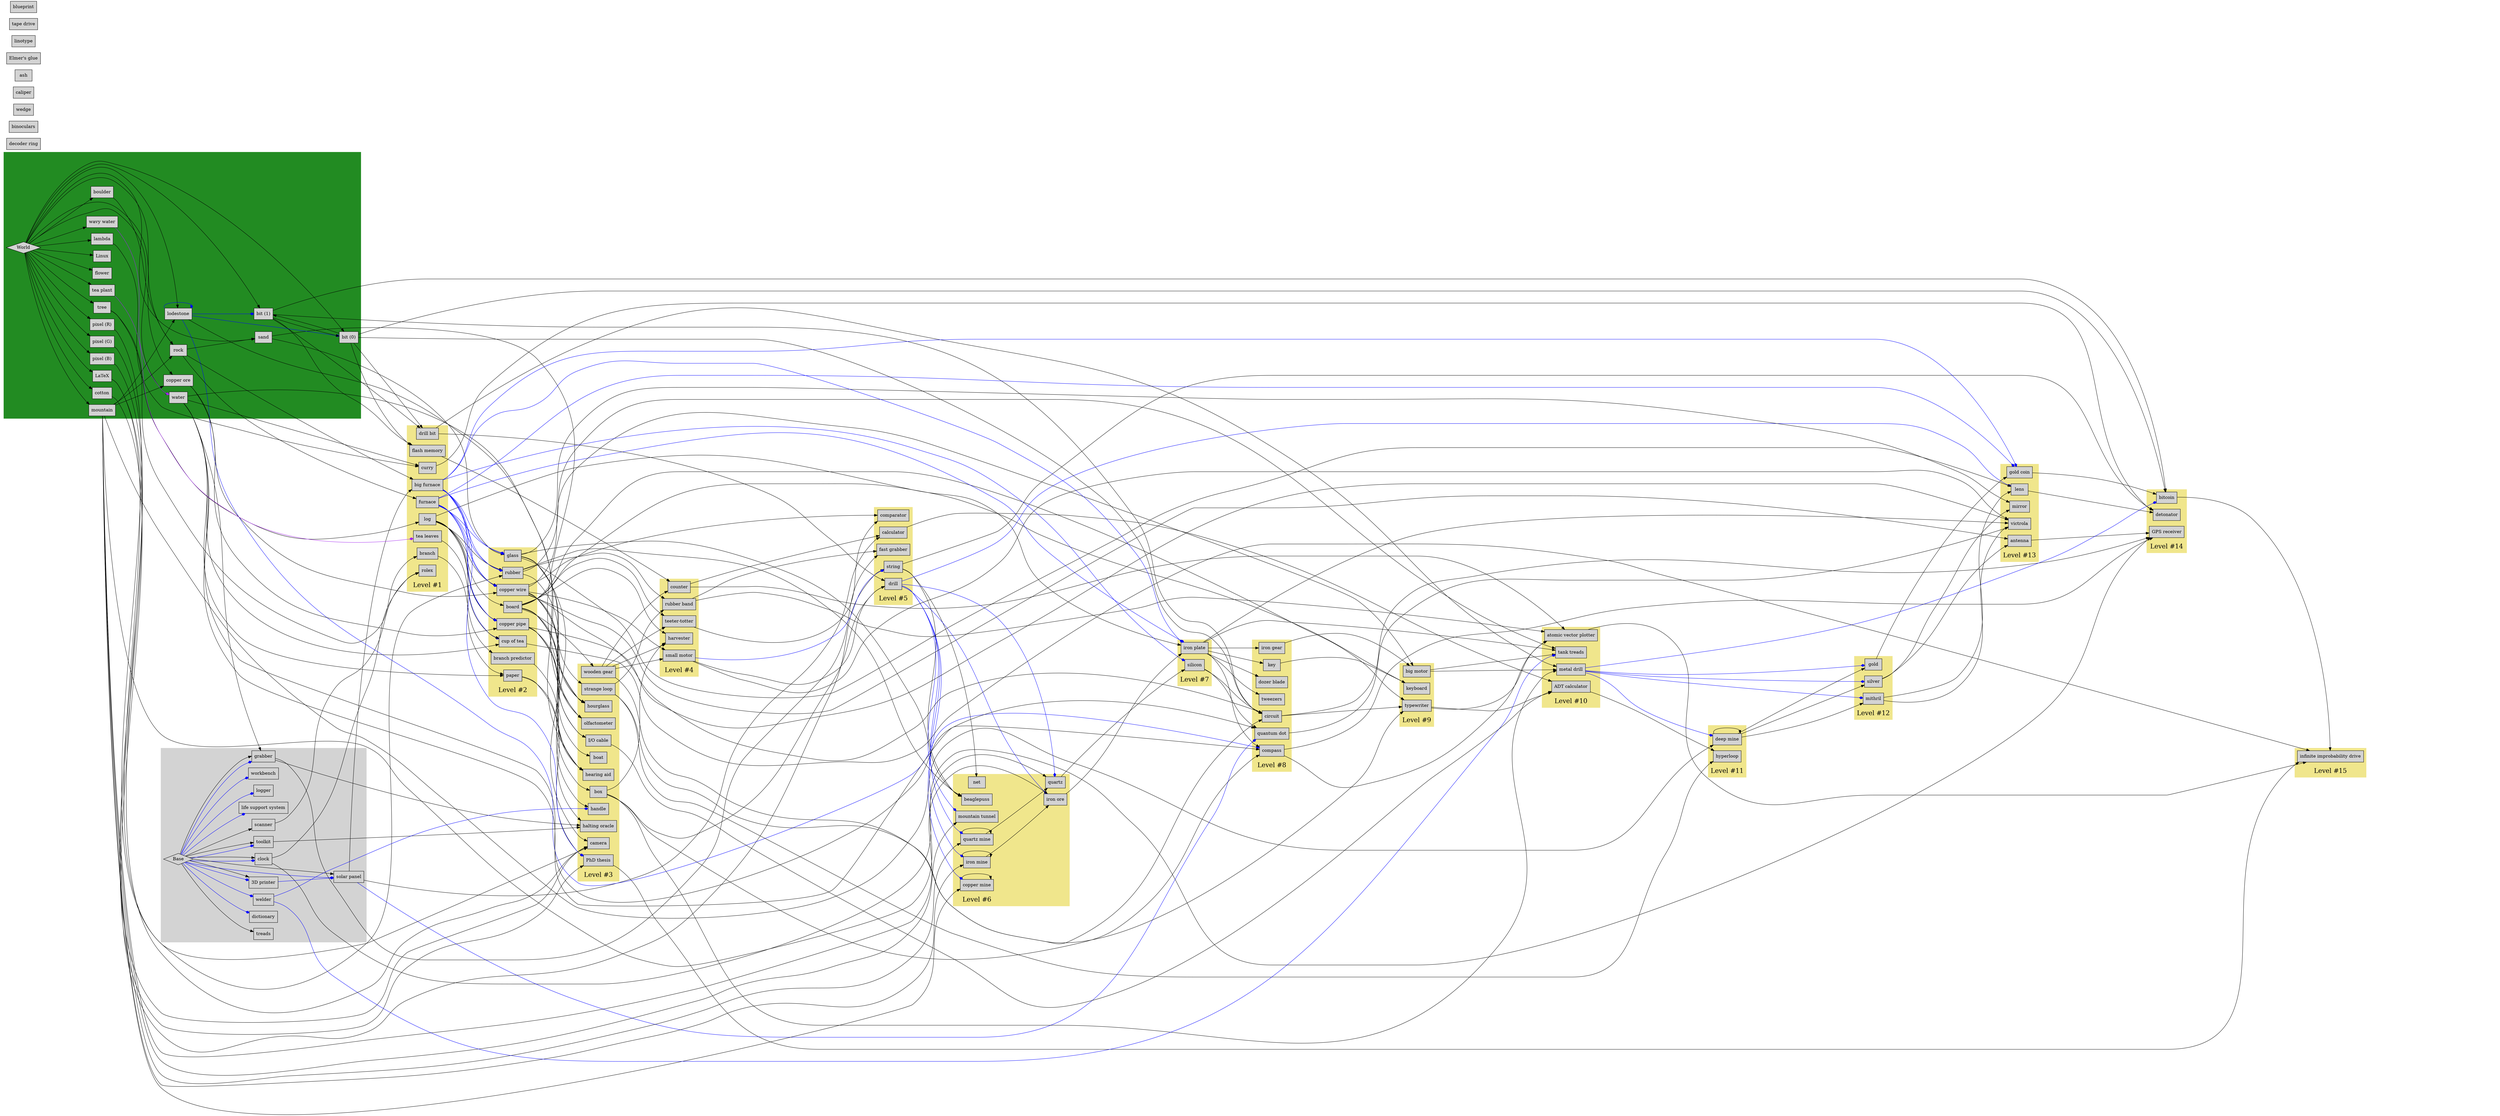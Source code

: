 digraph G {
rankdir="LR";
ranksep="2";
n0[style="filled",label="World",shape="diamond"];
n1[style="filled",label="Base",shape="diamond"];
n2[style="filled",label="halting oracle",shape="box"];
n3[style="filled",label="key",shape="box"];
n4[style="filled",label="decoder ring",shape="box"];
n5[style="filled",label="rubber",shape="box"];
n6[style="filled",label="flower",shape="box"];
n7[style="filled",label="binoculars",shape="box"];
n8[style="filled",label="PhD thesis",shape="box"];
n9[style="filled",label="wedge",shape="box"];
n10[style="filled",label="LaTeX",shape="box"];
n11[style="filled",label="antenna",shape="box"];
n12[style="filled",label="dozer blade",shape="box"];
n13[style="filled",label="life support system",shape="box"];
n14[style="filled",label="circuit",shape="box"];
n15[style="filled",label="string",shape="box"];
n16[style="filled",label="board",shape="box"];
n17[style="filled",label="clock",shape="box"];
n18[style="filled",label="bitcoin",shape="box"];
n19[style="filled",label="metal drill",shape="box"];
n20[style="filled",label="caliper",shape="box"];
n21[style="filled",label="pixel (B)",shape="box"];
n22[style="filled",label="harvester",shape="box"];
n23[style="filled",label="handle",shape="box"];
n24[style="filled",label="tweezers",shape="box"];
n25[style="filled",label="boat",shape="box"];
n26[style="filled",label="teeter-totter",shape="box"];
n27[style="filled",label="branch",shape="box"];
n28[style="filled",label="paper",shape="box"];
n29[style="filled",label="solar panel",shape="box"];
n30[style="filled",label="box",shape="box"];
n31[style="filled",label="lens",shape="box"];
n32[style="filled",label="detonator",shape="box"];
n33[style="filled",label="counter",shape="box"];
n34[style="filled",label="quartz",shape="box"];
n35[style="filled",label="net",shape="box"];
n36[style="filled",label="keyboard",shape="box"];
n37[style="filled",label="big motor",shape="box"];
n38[style="filled",label="copper mine",shape="box"];
n39[style="filled",label="cotton",shape="box"];
n40[style="filled",label="ash",shape="box"];
n41[style="filled",label="silicon",shape="box"];
n42[style="filled",label="scanner",shape="box"];
n43[style="filled",label="sand",shape="box"];
n44[style="filled",label="flash memory",shape="box"];
n45[style="filled",label="quartz mine",shape="box"];
n46[style="filled",label="hearing aid",shape="box"];
n47[style="filled",label="grabber",shape="box"];
n48[style="filled",label="drill",shape="box"];
n49[style="filled",label="rolex",shape="box"];
n50[style="filled",label="glass",shape="box"];
n51[style="filled",label="olfactometer",shape="box"];
n52[style="filled",label="lodestone",shape="box"];
n53[style="filled",label="strange loop",shape="box"];
n54[style="filled",label="Elmer's glue",shape="box"];
n55[style="filled",label="rubber band",shape="box"];
n56[style="filled",label="compass",shape="box"];
n57[style="filled",label="cup of tea",shape="box"];
n58[style="filled",label="bit (1)",shape="box"];
n59[style="filled",label="rock",shape="box"];
n60[style="filled",label="iron plate",shape="box"];
n61[style="filled",label="wavy water",shape="box"];
n62[style="filled",label="furnace",shape="box"];
n63[style="filled",label="copper pipe",shape="box"];
n64[style="filled",label="atomic vector plotter",shape="box"];
n65[style="filled",label="GPS receiver",shape="box"];
n66[style="filled",label="drill bit",shape="box"];
n67[style="filled",label="logger",shape="box"];
n68[style="filled",label="fast grabber",shape="box"];
n69[style="filled",label="workbench",shape="box"];
n70[style="filled",label="toolkit",shape="box"];
n71[style="filled",label="small motor",shape="box"];
n72[style="filled",label="victrola",shape="box"];
n73[style="filled",label="pixel (R)",shape="box"];
n74[style="filled",label="copper wire",shape="box"];
n75[style="filled",label="wooden gear",shape="box"];
n76[style="filled",label="log",shape="box"];
n77[style="filled",label="branch predictor",shape="box"];
n78[style="filled",label="infinite improbability drive",shape="box"];
n79[style="filled",label="beaglepuss",shape="box"];
n80[style="filled",label="ADT calculator",shape="box"];
n81[style="filled",label="Linux",shape="box"];
n82[style="filled",label="silver",shape="box"];
n83[style="filled",label="mountain",shape="box"];
n84[style="filled",label="tree",shape="box"];
n85[style="filled",label="iron gear",shape="box"];
n86[style="filled",label="mirror",shape="box"];
n87[style="filled",label="lambda",shape="box"];
n88[style="filled",label="mountain tunnel",shape="box"];
n89[style="filled",label="typewriter",shape="box"];
n90[style="filled",label="comparator",shape="box"];
n91[style="filled",label="bit (0)",shape="box"];
n92[style="filled",label="welder",shape="box"];
n93[style="filled",label="hourglass",shape="box"];
n94[style="filled",label="hyperloop",shape="box"];
n95[style="filled",label="linotype",shape="box"];
n96[style="filled",label="tea leaves",shape="box"];
n97[style="filled",label="gold",shape="box"];
n98[style="filled",label="iron ore",shape="box"];
n99[style="filled",label="treads",shape="box"];
n100[style="filled",label="dictionary",shape="box"];
n101[style="filled",label="tape drive",shape="box"];
n102[style="filled",label="tank treads",shape="box"];
n103[style="filled",label="blueprint",shape="box"];
n104[style="filled",label="boulder",shape="box"];
n105[style="filled",label="copper ore",shape="box"];
n106[style="filled",label="quantum dot",shape="box"];
n107[style="filled",label="iron mine",shape="box"];
n108[style="filled",label="deep mine",shape="box"];
n109[style="filled",label="calculator",shape="box"];
n110[style="filled",label="I/O cable",shape="box"];
n111[style="filled",label="3D printer",shape="box"];
n112[style="filled",label="mithril",shape="box"];
n113[style="filled",label="water",shape="box"];
n114[style="filled",label="camera",shape="box"];
n115[style="filled",label="gold coin",shape="box"];
n116[style="filled",label="big furnace",shape="box"];
n117[style="filled",label="tea plant",shape="box"];
n118[style="filled",label="curry",shape="box"];
n119[style="filled",label="pixel (G)",shape="box"];
subgraph cluster_120 {
style="filled";
color="lightgrey";
n1 -> n13[arrowhead="diamond",color="blue"];
n1 -> n17[arrowhead="diamond",color="blue"];
n1 -> n29[arrowhead="diamond",color="blue"];
n1 -> n47[arrowhead="diamond",color="blue"];
n1 -> n67[arrowhead="diamond",color="blue"];
n1 -> n69[arrowhead="diamond",color="blue"];
n1 -> n70[arrowhead="diamond",color="blue"];
n1 -> n92[arrowhead="diamond",color="blue"];
n1 -> n100[arrowhead="diamond",color="blue"];
n1 -> n111[arrowhead="diamond",color="blue"];
n1 -> n17;
n1 -> n29;
n1 -> n42;
n1 -> n47;
n1 -> n70;
n1 -> n99;
n1 -> n111;

}
subgraph cluster_121 {
style="filled";
color="forestgreen";
n0 -> n6;
n0 -> n10;
n0 -> n21;
n0 -> n39;
n0 -> n43;
n0 -> n52;
n0 -> n58;
n0 -> n59;
n0 -> n61;
n0 -> n73;
n0 -> n81;
n0 -> n83;
n0 -> n84;
n0 -> n87;
n0 -> n91;
n0 -> n104;
n0 -> n105;
n0 -> n113;
n0 -> n117;
n0 -> n119;

}
n122[style="invis"];
n123[style="invis"];
n122 -> n6[style="invis"];
n122 -> n10[style="invis"];
n122 -> n21[style="invis"];
n122 -> n39[style="invis"];
n122 -> n43[style="invis"];
n122 -> n52[style="invis"];
n122 -> n58[style="invis"];
n122 -> n59[style="invis"];
n122 -> n61[style="invis"];
n122 -> n73[style="invis"];
n122 -> n81[style="invis"];
n122 -> n83[style="invis"];
n122 -> n84[style="invis"];
n122 -> n87[style="invis"];
n122 -> n91[style="invis"];
n122 -> n104[style="invis"];
n122 -> n105[style="invis"];
n122 -> n113[style="invis"];
n122 -> n117[style="invis"];
n122 -> n119[style="invis"];
n6 -> n123[style="invis"];
n10 -> n123[style="invis"];
n21 -> n123[style="invis"];
n39 -> n123[style="invis"];
n43 -> n123[style="invis"];
n52 -> n123[style="invis"];
n58 -> n123[style="invis"];
n59 -> n123[style="invis"];
n61 -> n123[style="invis"];
n73 -> n123[style="invis"];
n81 -> n123[style="invis"];
n83 -> n123[style="invis"];
n84 -> n123[style="invis"];
n87 -> n123[style="invis"];
n91 -> n123[style="invis"];
n104 -> n123[style="invis"];
n105 -> n123[style="invis"];
n113 -> n123[style="invis"];
n117 -> n123[style="invis"];
n119 -> n123[style="invis"];
subgraph cluster_124 {
style="filled";
color="khaki";
n125[style="invis"];
n126[style="invis"];
n125 -> n27[style="invis"];
n125 -> n44[style="invis"];
n125 -> n49[style="invis"];
n125 -> n62[style="invis"];
n125 -> n66[style="invis"];
n125 -> n76[style="invis"];
n125 -> n96[style="invis"];
n125 -> n116[style="invis"];
n125 -> n118[style="invis"];
n27 -> n126[style="invis"];
n44 -> n126[style="invis"];
n49 -> n126[style="invis"];
n62 -> n126[style="invis"];
n66 -> n126[style="invis"];
n76 -> n126[style="invis"];
n96 -> n126[style="invis"];
n116 -> n126[style="invis"];
n118 -> n126[style="invis"];
rank="sink";
n127[shape="plain",label="Bottom Label",fontsize="20pt",label="Level #1"];

}
subgraph cluster_128 {
style="filled";
color="khaki";
n129[style="invis"];
n130[style="invis"];
n129 -> n5[style="invis"];
n129 -> n16[style="invis"];
n129 -> n28[style="invis"];
n129 -> n50[style="invis"];
n129 -> n57[style="invis"];
n129 -> n63[style="invis"];
n129 -> n74[style="invis"];
n129 -> n77[style="invis"];
n5 -> n130[style="invis"];
n16 -> n130[style="invis"];
n28 -> n130[style="invis"];
n50 -> n130[style="invis"];
n57 -> n130[style="invis"];
n63 -> n130[style="invis"];
n74 -> n130[style="invis"];
n77 -> n130[style="invis"];
rank="sink";
n131[shape="plain",label="Bottom Label",fontsize="20pt",label="Level #2"];

}
subgraph cluster_132 {
style="filled";
color="khaki";
n133[style="invis"];
n134[style="invis"];
n133 -> n2[style="invis"];
n133 -> n8[style="invis"];
n133 -> n23[style="invis"];
n133 -> n25[style="invis"];
n133 -> n30[style="invis"];
n133 -> n46[style="invis"];
n133 -> n51[style="invis"];
n133 -> n53[style="invis"];
n133 -> n75[style="invis"];
n133 -> n93[style="invis"];
n133 -> n110[style="invis"];
n133 -> n114[style="invis"];
n2 -> n134[style="invis"];
n8 -> n134[style="invis"];
n23 -> n134[style="invis"];
n25 -> n134[style="invis"];
n30 -> n134[style="invis"];
n46 -> n134[style="invis"];
n51 -> n134[style="invis"];
n53 -> n134[style="invis"];
n75 -> n134[style="invis"];
n93 -> n134[style="invis"];
n110 -> n134[style="invis"];
n114 -> n134[style="invis"];
rank="sink";
n135[shape="plain",label="Bottom Label",fontsize="20pt",label="Level #3"];

}
subgraph cluster_136 {
style="filled";
color="khaki";
n137[style="invis"];
n138[style="invis"];
n137 -> n22[style="invis"];
n137 -> n26[style="invis"];
n137 -> n33[style="invis"];
n137 -> n55[style="invis"];
n137 -> n71[style="invis"];
n22 -> n138[style="invis"];
n26 -> n138[style="invis"];
n33 -> n138[style="invis"];
n55 -> n138[style="invis"];
n71 -> n138[style="invis"];
rank="sink";
n139[shape="plain",label="Bottom Label",fontsize="20pt",label="Level #4"];

}
subgraph cluster_140 {
style="filled";
color="khaki";
n141[style="invis"];
n142[style="invis"];
n141 -> n15[style="invis"];
n141 -> n48[style="invis"];
n141 -> n68[style="invis"];
n141 -> n90[style="invis"];
n141 -> n109[style="invis"];
n15 -> n142[style="invis"];
n48 -> n142[style="invis"];
n68 -> n142[style="invis"];
n90 -> n142[style="invis"];
n109 -> n142[style="invis"];
rank="sink";
n143[shape="plain",label="Bottom Label",fontsize="20pt",label="Level #5"];

}
subgraph cluster_144 {
style="filled";
color="khaki";
n145[style="invis"];
n146[style="invis"];
n145 -> n34[style="invis"];
n145 -> n35[style="invis"];
n145 -> n38[style="invis"];
n145 -> n45[style="invis"];
n145 -> n79[style="invis"];
n145 -> n88[style="invis"];
n145 -> n98[style="invis"];
n145 -> n107[style="invis"];
n34 -> n146[style="invis"];
n35 -> n146[style="invis"];
n38 -> n146[style="invis"];
n45 -> n146[style="invis"];
n79 -> n146[style="invis"];
n88 -> n146[style="invis"];
n98 -> n146[style="invis"];
n107 -> n146[style="invis"];
rank="sink";
n147[shape="plain",label="Bottom Label",fontsize="20pt",label="Level #6"];

}
subgraph cluster_148 {
style="filled";
color="khaki";
n149[style="invis"];
n150[style="invis"];
n149 -> n41[style="invis"];
n149 -> n60[style="invis"];
n41 -> n150[style="invis"];
n60 -> n150[style="invis"];
rank="sink";
n151[shape="plain",label="Bottom Label",fontsize="20pt",label="Level #7"];

}
subgraph cluster_152 {
style="filled";
color="khaki";
n153[style="invis"];
n154[style="invis"];
n153 -> n3[style="invis"];
n153 -> n12[style="invis"];
n153 -> n14[style="invis"];
n153 -> n24[style="invis"];
n153 -> n56[style="invis"];
n153 -> n85[style="invis"];
n153 -> n106[style="invis"];
n3 -> n154[style="invis"];
n12 -> n154[style="invis"];
n14 -> n154[style="invis"];
n24 -> n154[style="invis"];
n56 -> n154[style="invis"];
n85 -> n154[style="invis"];
n106 -> n154[style="invis"];
rank="sink";
n155[shape="plain",label="Bottom Label",fontsize="20pt",label="Level #8"];

}
subgraph cluster_156 {
style="filled";
color="khaki";
n157[style="invis"];
n158[style="invis"];
n157 -> n36[style="invis"];
n157 -> n37[style="invis"];
n157 -> n89[style="invis"];
n36 -> n158[style="invis"];
n37 -> n158[style="invis"];
n89 -> n158[style="invis"];
rank="sink";
n159[shape="plain",label="Bottom Label",fontsize="20pt",label="Level #9"];

}
subgraph cluster_160 {
style="filled";
color="khaki";
n161[style="invis"];
n162[style="invis"];
n161 -> n19[style="invis"];
n161 -> n64[style="invis"];
n161 -> n80[style="invis"];
n161 -> n102[style="invis"];
n19 -> n162[style="invis"];
n64 -> n162[style="invis"];
n80 -> n162[style="invis"];
n102 -> n162[style="invis"];
rank="sink";
n163[shape="plain",label="Bottom Label",fontsize="20pt",label="Level #10"];

}
subgraph cluster_164 {
style="filled";
color="khaki";
n165[style="invis"];
n166[style="invis"];
n165 -> n94[style="invis"];
n165 -> n108[style="invis"];
n94 -> n166[style="invis"];
n108 -> n166[style="invis"];
rank="sink";
n167[shape="plain",label="Bottom Label",fontsize="20pt",label="Level #11"];

}
subgraph cluster_168 {
style="filled";
color="khaki";
n169[style="invis"];
n170[style="invis"];
n169 -> n82[style="invis"];
n169 -> n97[style="invis"];
n169 -> n112[style="invis"];
n82 -> n170[style="invis"];
n97 -> n170[style="invis"];
n112 -> n170[style="invis"];
rank="sink";
n171[shape="plain",label="Bottom Label",fontsize="20pt",label="Level #12"];

}
subgraph cluster_172 {
style="filled";
color="khaki";
n173[style="invis"];
n174[style="invis"];
n173 -> n11[style="invis"];
n173 -> n31[style="invis"];
n173 -> n72[style="invis"];
n173 -> n86[style="invis"];
n173 -> n115[style="invis"];
n11 -> n174[style="invis"];
n31 -> n174[style="invis"];
n72 -> n174[style="invis"];
n86 -> n174[style="invis"];
n115 -> n174[style="invis"];
rank="sink";
n175[shape="plain",label="Bottom Label",fontsize="20pt",label="Level #13"];

}
subgraph cluster_176 {
style="filled";
color="khaki";
n177[style="invis"];
n178[style="invis"];
n177 -> n18[style="invis"];
n177 -> n32[style="invis"];
n177 -> n65[style="invis"];
n18 -> n178[style="invis"];
n32 -> n178[style="invis"];
n65 -> n178[style="invis"];
rank="sink";
n179[shape="plain",label="Bottom Label",fontsize="20pt",label="Level #14"];

}
subgraph cluster_180 {
style="filled";
color="khaki";
n181[style="invis"];
n182[style="invis"];
n181 -> n78[style="invis"];
n78 -> n182[style="invis"];
rank="sink";
n183[shape="plain",label="Bottom Label",fontsize="20pt",label="Level #15"];

}
n184[style="invis"];
n185[style="invis"];
n186[style="invis"];
n187[style="invis"];
n188[style="invis"];
n189[style="invis"];
n190[style="invis"];
n191[style="invis"];
n192[style="invis"];
n193[style="invis"];
n194[style="invis"];
n195[style="invis"];
n196[style="invis"];
n197[style="invis"];
n198[style="invis"];
n199[style="invis"];
n200[style="invis"];
n201[style="invis"];
n202[style="invis"];
n203[style="invis"];
n204[style="invis"];
n205[style="invis"];
n206[style="invis"];
n207[style="invis"];
n208[style="invis"];
n209[style="invis"];
n210[style="invis"];
n211[style="invis"];
n212[style="invis"];
n213[style="invis"];
n214[style="invis"];
n215[style="invis"];
n184 -> n200[style="invis"];
n185 -> n201[style="invis"];
n186 -> n202[style="invis"];
n187 -> n203[style="invis"];
n188 -> n204[style="invis"];
n189 -> n205[style="invis"];
n190 -> n206[style="invis"];
n191 -> n207[style="invis"];
n192 -> n208[style="invis"];
n193 -> n209[style="invis"];
n194 -> n210[style="invis"];
n195 -> n211[style="invis"];
n196 -> n212[style="invis"];
n197 -> n213[style="invis"];
n198 -> n214[style="invis"];
n199 -> n215[style="invis"];
n200 -> n185[style="invis"];
n201 -> n186[style="invis"];
n202 -> n187[style="invis"];
n203 -> n188[style="invis"];
n204 -> n189[style="invis"];
n205 -> n190[style="invis"];
n206 -> n191[style="invis"];
n207 -> n192[style="invis"];
n208 -> n193[style="invis"];
n209 -> n194[style="invis"];
n210 -> n195[style="invis"];
n211 -> n196[style="invis"];
n212 -> n197[style="invis"];
n213 -> n198[style="invis"];
n214 -> n199[style="invis"];
{
rank="same";
n122;
n200;

}
{
rank="same";
n123;
n184;

}
{
rank="same";
n125;
n201;

}
{
rank="same";
n126;
n185;

}
{
rank="same";
n129;
n202;

}
{
rank="same";
n130;
n186;

}
{
rank="same";
n133;
n203;

}
{
rank="same";
n134;
n187;

}
{
rank="same";
n137;
n204;

}
{
rank="same";
n138;
n188;

}
{
rank="same";
n141;
n205;

}
{
rank="same";
n142;
n189;

}
{
rank="same";
n145;
n206;

}
{
rank="same";
n146;
n190;

}
{
rank="same";
n149;
n207;

}
{
rank="same";
n150;
n191;

}
{
rank="same";
n153;
n208;

}
{
rank="same";
n154;
n192;

}
{
rank="same";
n157;
n209;

}
{
rank="same";
n158;
n193;

}
{
rank="same";
n161;
n210;

}
{
rank="same";
n162;
n194;

}
{
rank="same";
n165;
n211;

}
{
rank="same";
n166;
n195;

}
{
rank="same";
n169;
n212;

}
{
rank="same";
n170;
n196;

}
{
rank="same";
n173;
n213;

}
{
rank="same";
n174;
n197;

}
{
rank="same";
n177;
n214;

}
{
rank="same";
n178;
n198;

}
{
rank="same";
n181;
n215;

}
{
rank="same";
n182;
n199;

}
n84 -> n27;
n84 -> n76;
n76 -> n16;
n76 -> n28;
n113 -> n28;
n28 -> n8;
n10 -> n8;
n27 -> n77;
n16 -> n30;
n16 -> n25;
n16 -> n75;
n16 -> n26;
n75 -> n26;
n26 -> n90;
n74 -> n90;
n16 -> n22;
n75 -> n22;
n30 -> n22;
n14 -> n89;
n16 -> n89;
n75 -> n89;
n91 -> n66;
n58 -> n66;
n91 -> n58;
n58 -> n91;
n91 -> n44;
n58 -> n44;
n44 -> n33;
n75 -> n33;
n104 -> n59;
n59 -> n43;
n83 -> n59;
n83 -> n88;
n83 -> n52;
n83 -> n98;
n59 -> n62;
n59 -> n116;
n29 -> n116;
n83 -> n38;
n83 -> n105;
n83 -> n107;
n83 -> n45;
n83 -> n34;
n38 -> n38;
n107 -> n98;
n107 -> n107;
n45 -> n34;
n45 -> n45;
n105 -> n74;
n76 -> n74;
n105 -> n63;
n76 -> n63;
n98 -> n60;
n76 -> n60;
n60 -> n12;
n60 -> n85;
n60 -> n56;
n113 -> n56;
n30 -> n56;
n75 -> n71;
n74 -> n71;
n85 -> n37;
n74 -> n37;
n30 -> n48;
n66 -> n48;
n71 -> n48;
n30 -> n19;
n66 -> n19;
n37 -> n19;
n37 -> n102;
n60 -> n102;
n5 -> n102;
n113 -> n47;
n47 -> n68;
n55 -> n68;
n63 -> n23;
n97 -> n115;
n115 -> n18;
n58 -> n18;
n91 -> n18;
n82 -> n11;
n74 -> n11;
n11 -> n65;
n17 -> n65;
n14 -> n65;
n56 -> n65;
n60 -> n24;
n74 -> n53;
n63 -> n46;
n74 -> n46;
n28 -> n46;
n52 -> n46;
n34 -> n41;
n17 -> n49;
n42 -> n49;
n41 -> n14;
n53 -> n14;
n74 -> n14;
n91 -> n14;
n58 -> n14;
n83 -> n108;
n108 -> n108;
n108 -> n82;
n108 -> n97;
n108 -> n112;
n50 -> n114;
n73 -> n114;
n119 -> n114;
n21 -> n114;
n43 -> n50;
n113 -> n51;
n63 -> n51;
n50 -> n51;
n16 -> n93;
n50 -> n93;
n43 -> n93;
n50 -> n31;
n112 -> n31;
n33 -> n109;
n29 -> n109;
n109 -> n80;
n89 -> n80;
n110 -> n80;
n80 -> n94;
n53 -> n94;
n50 -> n86;
n82 -> n86;
n87 -> n118;
n113 -> n118;
n10 -> n5;
n76 -> n5;
n74 -> n110;
n5 -> n110;
n5 -> n55;
n53 -> n55;
n5 -> n79;
n50 -> n79;
n15 -> n79;
n39 -> n15;
n15 -> n35;
n31 -> n32;
n15 -> n32;
n118 -> n32;
n113 -> n106;
n41 -> n106;
n71 -> n72;
n63 -> n72;
n112 -> n72;
n106 -> n72;
n60 -> n72;
n60 -> n3;
n16 -> n36;
n3 -> n36;
n77 -> n2;
n47 -> n2;
n70 -> n2;
n96 -> n57;
n113 -> n57;
n55 -> n64;
n89 -> n64;
n56 -> n64;
n33 -> n64;
n57 -> n78;
n18 -> n78;
n8 -> n78;
n64 -> n78;
n116 -> n8[arrowhead="diamond",color="blue"];
n52 -> n58[arrowhead="diamond",color="blue"];
n52 -> n91[arrowhead="diamond",color="blue"];
n48 -> n88[arrowhead="diamond",color="blue"];
n48 -> n98[arrowhead="diamond",color="blue"];
n48 -> n38[arrowhead="diamond",color="blue"];
n48 -> n107[arrowhead="diamond",color="blue"];
n48 -> n45[arrowhead="diamond",color="blue"];
n48 -> n34[arrowhead="diamond",color="blue"];
n62 -> n74[arrowhead="diamond",color="blue"];
n62 -> n63[arrowhead="diamond",color="blue"];
n62 -> n60[arrowhead="diamond",color="blue"];
n116 -> n74[arrowhead="diamond",color="blue"];
n116 -> n63[arrowhead="diamond",color="blue"];
n116 -> n60[arrowhead="diamond",color="blue"];
n52 -> n52[arrowhead="diamond",color="blue"];
n52 -> n56[arrowhead="diamond",color="blue"];
n92 -> n102[arrowhead="diamond",color="blue"];
n92 -> n23[arrowhead="diamond",color="blue"];
n62 -> n115[arrowhead="diamond",color="blue"];
n116 -> n115[arrowhead="diamond",color="blue"];
n19 -> n18[arrowhead="diamond",color="blue"];
n116 -> n41[arrowhead="diamond",color="blue"];
n19 -> n108[arrowhead="diamond",color="blue"];
n19 -> n82[arrowhead="diamond",color="blue"];
n19 -> n97[arrowhead="diamond",color="blue"];
n19 -> n112[arrowhead="diamond",color="blue"];
n62 -> n50[arrowhead="diamond",color="blue"];
n116 -> n50[arrowhead="diamond",color="blue"];
n48 -> n31[arrowhead="diamond",color="blue"];
n111 -> n29[arrowhead="diamond",color="blue"];
n62 -> n5[arrowhead="diamond",color="blue"];
n116 -> n5[arrowhead="diamond",color="blue"];
n71 -> n15[arrowhead="diamond",color="blue"];
n29 -> n106[arrowhead="diamond",color="blue"];
n62 -> n57[arrowhead="diamond",color="blue"];
n61 -> n113[arrowhead="diamond",color="purple"];
n117 -> n96[arrowhead="diamond",color="purple"];

}

